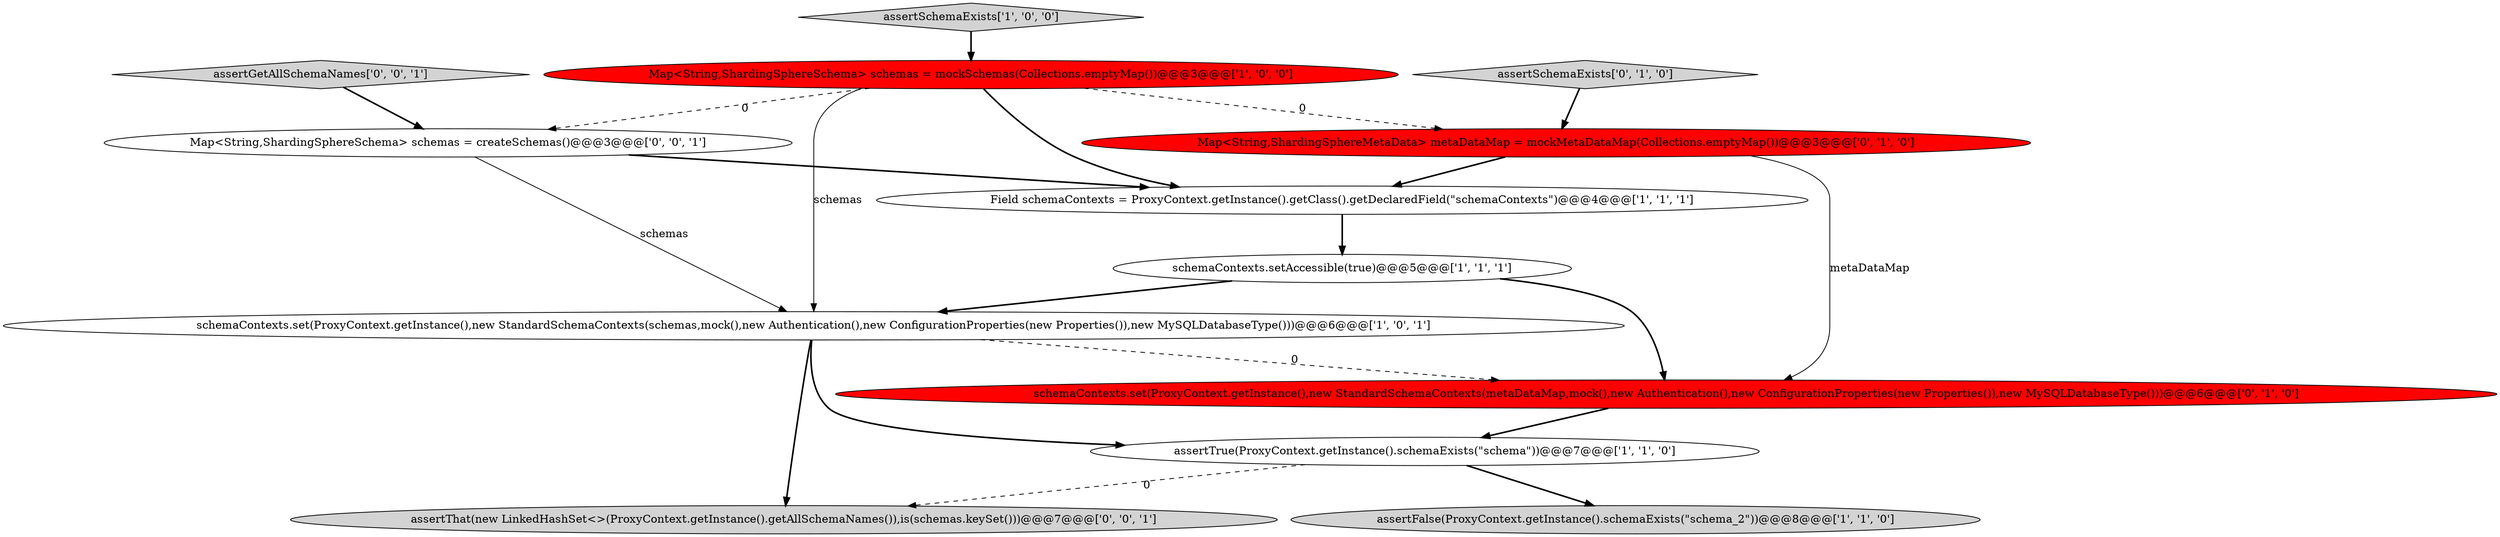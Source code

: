 digraph {
5 [style = filled, label = "assertFalse(ProxyContext.getInstance().schemaExists(\"schema_2\"))@@@8@@@['1', '1', '0']", fillcolor = lightgray, shape = ellipse image = "AAA0AAABBB1BBB"];
9 [style = filled, label = "assertSchemaExists['0', '1', '0']", fillcolor = lightgray, shape = diamond image = "AAA0AAABBB2BBB"];
10 [style = filled, label = "Map<String,ShardingSphereSchema> schemas = createSchemas()@@@3@@@['0', '0', '1']", fillcolor = white, shape = ellipse image = "AAA0AAABBB3BBB"];
1 [style = filled, label = "schemaContexts.set(ProxyContext.getInstance(),new StandardSchemaContexts(schemas,mock(),new Authentication(),new ConfigurationProperties(new Properties()),new MySQLDatabaseType()))@@@6@@@['1', '0', '1']", fillcolor = white, shape = ellipse image = "AAA0AAABBB1BBB"];
12 [style = filled, label = "assertGetAllSchemaNames['0', '0', '1']", fillcolor = lightgray, shape = diamond image = "AAA0AAABBB3BBB"];
8 [style = filled, label = "Map<String,ShardingSphereMetaData> metaDataMap = mockMetaDataMap(Collections.emptyMap())@@@3@@@['0', '1', '0']", fillcolor = red, shape = ellipse image = "AAA1AAABBB2BBB"];
2 [style = filled, label = "assertTrue(ProxyContext.getInstance().schemaExists(\"schema\"))@@@7@@@['1', '1', '0']", fillcolor = white, shape = ellipse image = "AAA0AAABBB1BBB"];
7 [style = filled, label = "schemaContexts.set(ProxyContext.getInstance(),new StandardSchemaContexts(metaDataMap,mock(),new Authentication(),new ConfigurationProperties(new Properties()),new MySQLDatabaseType()))@@@6@@@['0', '1', '0']", fillcolor = red, shape = ellipse image = "AAA1AAABBB2BBB"];
0 [style = filled, label = "Map<String,ShardingSphereSchema> schemas = mockSchemas(Collections.emptyMap())@@@3@@@['1', '0', '0']", fillcolor = red, shape = ellipse image = "AAA1AAABBB1BBB"];
3 [style = filled, label = "assertSchemaExists['1', '0', '0']", fillcolor = lightgray, shape = diamond image = "AAA0AAABBB1BBB"];
11 [style = filled, label = "assertThat(new LinkedHashSet<>(ProxyContext.getInstance().getAllSchemaNames()),is(schemas.keySet()))@@@7@@@['0', '0', '1']", fillcolor = lightgray, shape = ellipse image = "AAA0AAABBB3BBB"];
6 [style = filled, label = "schemaContexts.setAccessible(true)@@@5@@@['1', '1', '1']", fillcolor = white, shape = ellipse image = "AAA0AAABBB1BBB"];
4 [style = filled, label = "Field schemaContexts = ProxyContext.getInstance().getClass().getDeclaredField(\"schemaContexts\")@@@4@@@['1', '1', '1']", fillcolor = white, shape = ellipse image = "AAA0AAABBB1BBB"];
6->1 [style = bold, label=""];
0->8 [style = dashed, label="0"];
2->11 [style = dashed, label="0"];
1->2 [style = bold, label=""];
12->10 [style = bold, label=""];
0->1 [style = solid, label="schemas"];
8->4 [style = bold, label=""];
1->7 [style = dashed, label="0"];
6->7 [style = bold, label=""];
9->8 [style = bold, label=""];
0->4 [style = bold, label=""];
4->6 [style = bold, label=""];
7->2 [style = bold, label=""];
8->7 [style = solid, label="metaDataMap"];
10->1 [style = solid, label="schemas"];
0->10 [style = dashed, label="0"];
3->0 [style = bold, label=""];
1->11 [style = bold, label=""];
2->5 [style = bold, label=""];
10->4 [style = bold, label=""];
}
